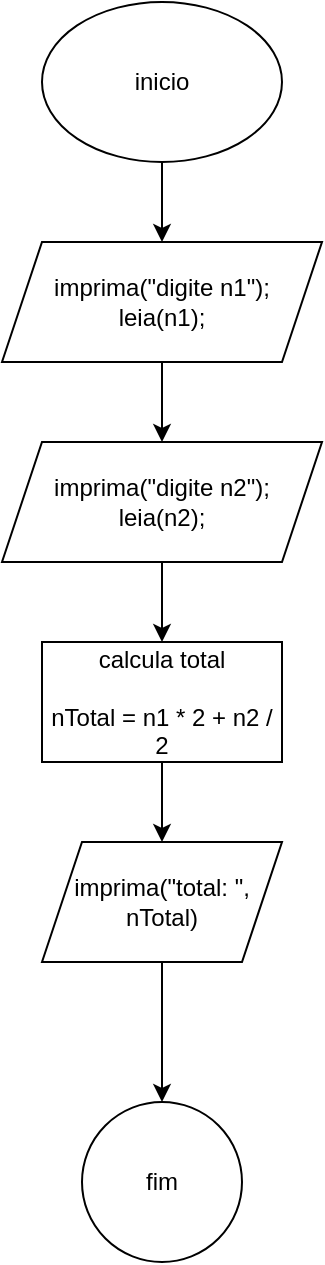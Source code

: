 <mxfile version="24.7.7">
  <diagram name="Página-1" id="0tA4hOhFpFcprGkIIdJV">
    <mxGraphModel dx="1434" dy="780" grid="1" gridSize="10" guides="1" tooltips="1" connect="1" arrows="1" fold="1" page="1" pageScale="1" pageWidth="827" pageHeight="1169" math="0" shadow="0">
      <root>
        <mxCell id="0" />
        <mxCell id="1" parent="0" />
        <mxCell id="8noKsGiqxMT957JXHHGG-3" value="" style="edgeStyle=orthogonalEdgeStyle;rounded=0;orthogonalLoop=1;jettySize=auto;html=1;" edge="1" parent="1" source="8noKsGiqxMT957JXHHGG-1" target="8noKsGiqxMT957JXHHGG-2">
          <mxGeometry relative="1" as="geometry" />
        </mxCell>
        <mxCell id="8noKsGiqxMT957JXHHGG-1" value="inicio" style="ellipse;whiteSpace=wrap;html=1;" vertex="1" parent="1">
          <mxGeometry x="340" y="90" width="120" height="80" as="geometry" />
        </mxCell>
        <mxCell id="8noKsGiqxMT957JXHHGG-5" value="" style="edgeStyle=orthogonalEdgeStyle;rounded=0;orthogonalLoop=1;jettySize=auto;html=1;" edge="1" parent="1" source="8noKsGiqxMT957JXHHGG-2" target="8noKsGiqxMT957JXHHGG-4">
          <mxGeometry relative="1" as="geometry" />
        </mxCell>
        <mxCell id="8noKsGiqxMT957JXHHGG-2" value="imprima(&quot;digite n1&quot;);&lt;div&gt;leia(n1);&lt;/div&gt;" style="shape=parallelogram;perimeter=parallelogramPerimeter;whiteSpace=wrap;html=1;fixedSize=1;" vertex="1" parent="1">
          <mxGeometry x="320" y="210" width="160" height="60" as="geometry" />
        </mxCell>
        <mxCell id="8noKsGiqxMT957JXHHGG-7" value="" style="edgeStyle=orthogonalEdgeStyle;rounded=0;orthogonalLoop=1;jettySize=auto;html=1;" edge="1" parent="1" source="8noKsGiqxMT957JXHHGG-4" target="8noKsGiqxMT957JXHHGG-6">
          <mxGeometry relative="1" as="geometry" />
        </mxCell>
        <mxCell id="8noKsGiqxMT957JXHHGG-4" value="imprima(&quot;digite n2&quot;);&lt;div&gt;leia(n2);&lt;/div&gt;" style="shape=parallelogram;perimeter=parallelogramPerimeter;whiteSpace=wrap;html=1;fixedSize=1;" vertex="1" parent="1">
          <mxGeometry x="320" y="310" width="160" height="60" as="geometry" />
        </mxCell>
        <mxCell id="8noKsGiqxMT957JXHHGG-9" value="" style="edgeStyle=orthogonalEdgeStyle;rounded=0;orthogonalLoop=1;jettySize=auto;html=1;" edge="1" parent="1" source="8noKsGiqxMT957JXHHGG-6" target="8noKsGiqxMT957JXHHGG-8">
          <mxGeometry relative="1" as="geometry" />
        </mxCell>
        <mxCell id="8noKsGiqxMT957JXHHGG-6" value="calcula total&lt;div&gt;&lt;br&gt;&lt;/div&gt;&lt;div&gt;nTotal = n1 * 2 + n2 / 2&lt;/div&gt;" style="whiteSpace=wrap;html=1;" vertex="1" parent="1">
          <mxGeometry x="340" y="410" width="120" height="60" as="geometry" />
        </mxCell>
        <mxCell id="8noKsGiqxMT957JXHHGG-11" value="" style="edgeStyle=orthogonalEdgeStyle;rounded=0;orthogonalLoop=1;jettySize=auto;html=1;" edge="1" parent="1" source="8noKsGiqxMT957JXHHGG-8" target="8noKsGiqxMT957JXHHGG-10">
          <mxGeometry relative="1" as="geometry" />
        </mxCell>
        <mxCell id="8noKsGiqxMT957JXHHGG-8" value="imprima(&quot;total: &quot;, nTotal)" style="shape=parallelogram;perimeter=parallelogramPerimeter;whiteSpace=wrap;html=1;fixedSize=1;" vertex="1" parent="1">
          <mxGeometry x="340" y="510" width="120" height="60" as="geometry" />
        </mxCell>
        <mxCell id="8noKsGiqxMT957JXHHGG-10" value="fim" style="ellipse;whiteSpace=wrap;html=1;" vertex="1" parent="1">
          <mxGeometry x="360" y="640" width="80" height="80" as="geometry" />
        </mxCell>
      </root>
    </mxGraphModel>
  </diagram>
</mxfile>
